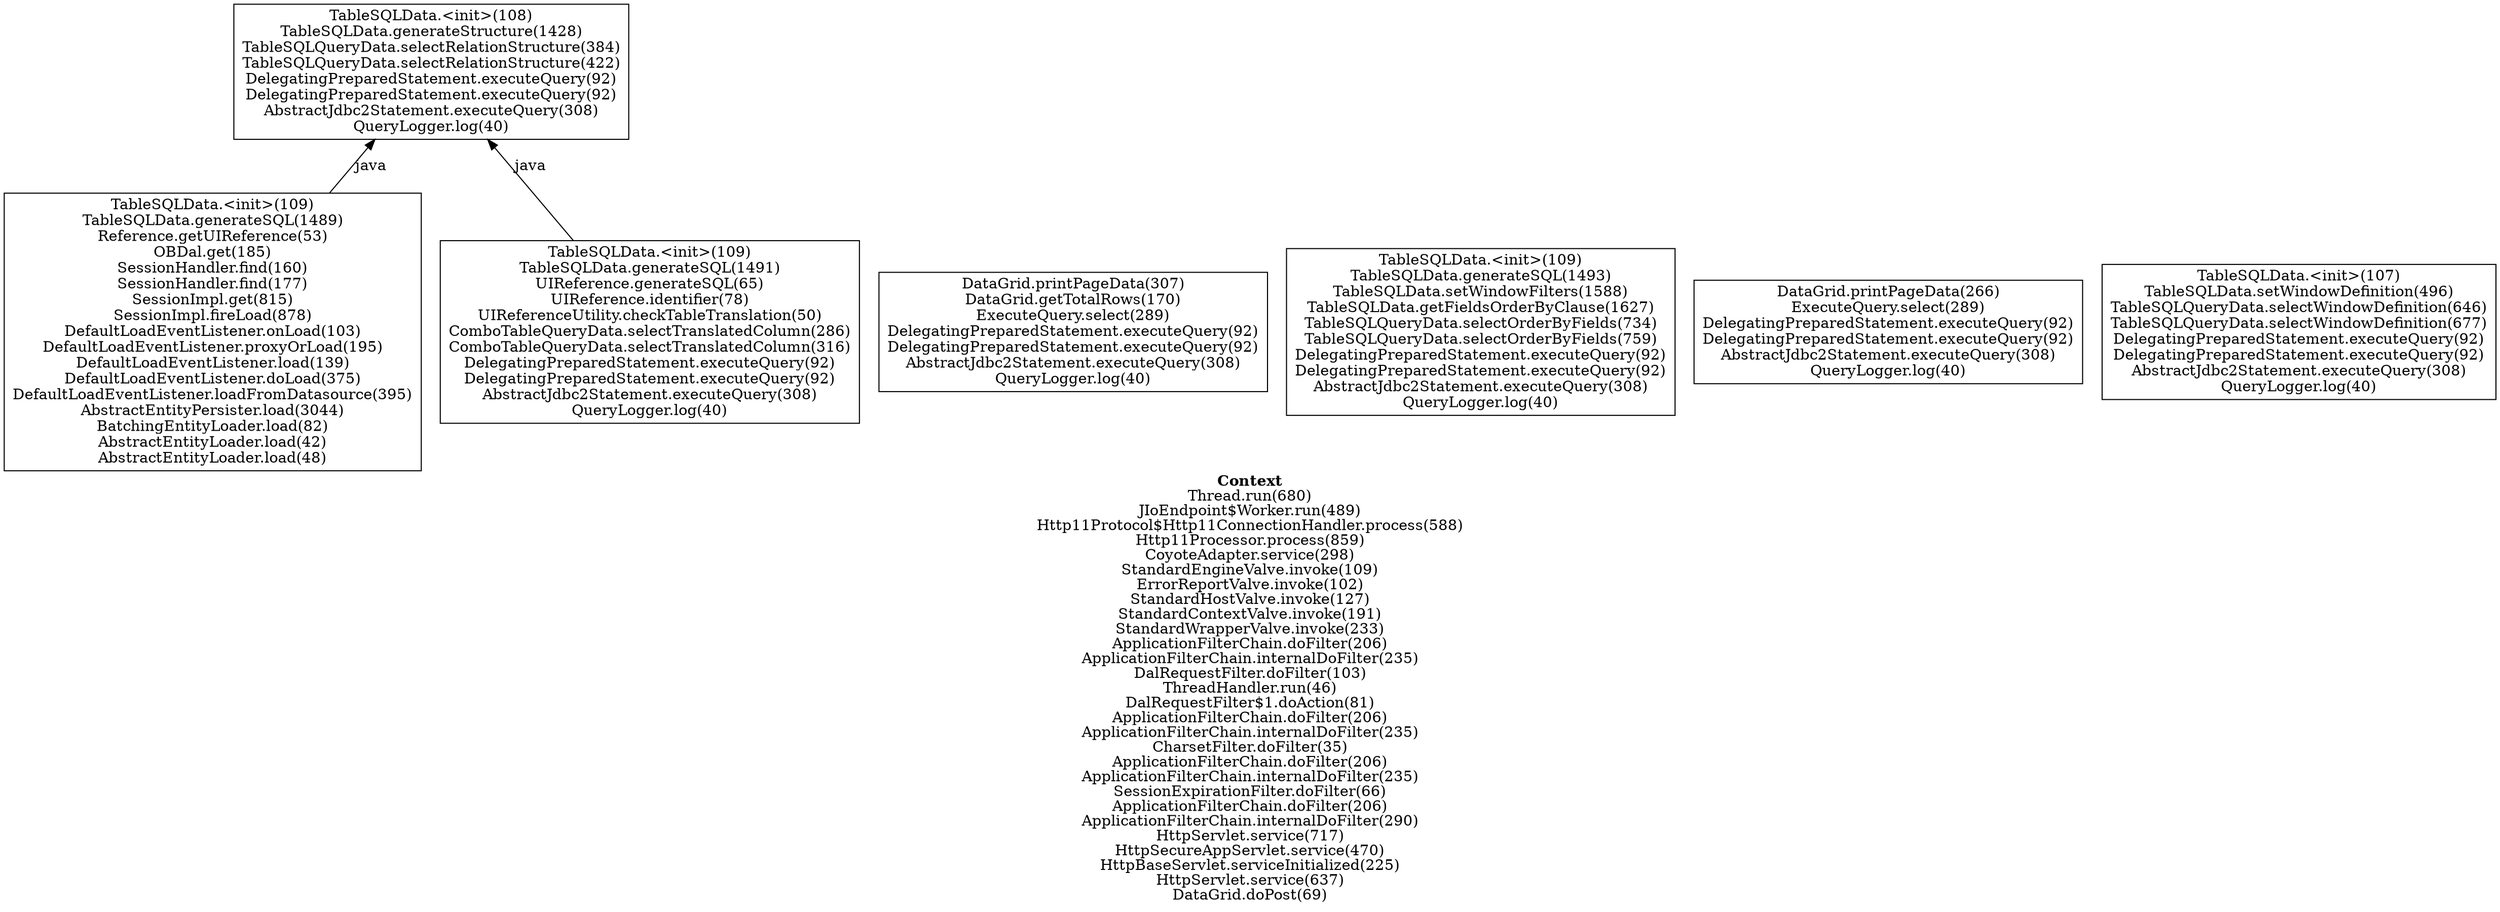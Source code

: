 digraph 2929821 { 
label=<<font face="Times-Bold">Context</font><br/>Thread.run(680)<br/>JIoEndpoint$Worker.run(489)<br/>Http11Protocol$Http11ConnectionHandler.process(588)<br/>Http11Processor.process(859)<br/>CoyoteAdapter.service(298)<br/>StandardEngineValve.invoke(109)<br/>ErrorReportValve.invoke(102)<br/>StandardHostValve.invoke(127)<br/>StandardContextValve.invoke(191)<br/>StandardWrapperValve.invoke(233)<br/>ApplicationFilterChain.doFilter(206)<br/>ApplicationFilterChain.internalDoFilter(235)<br/>DalRequestFilter.doFilter(103)<br/>ThreadHandler.run(46)<br/>DalRequestFilter$1.doAction(81)<br/>ApplicationFilterChain.doFilter(206)<br/>ApplicationFilterChain.internalDoFilter(235)<br/>CharsetFilter.doFilter(35)<br/>ApplicationFilterChain.doFilter(206)<br/>ApplicationFilterChain.internalDoFilter(235)<br/>SessionExpirationFilter.doFilter(66)<br/>ApplicationFilterChain.doFilter(206)<br/>ApplicationFilterChain.internalDoFilter(290)<br/>HttpServlet.service(717)<br/>HttpSecureAppServlet.service(470)<br/>HttpBaseServlet.serviceInitialized(225)<br/>HttpServlet.service(637)<br/>DataGrid.doPost(69)>;rankdir=BT;
1 [label="TableSQLData.<init>(109)\nTableSQLData.generateSQL(1489)\nReference.getUIReference(53)\nOBDal.get(185)\nSessionHandler.find(160)\nSessionHandler.find(177)\nSessionImpl.get(815)\nSessionImpl.fireLoad(878)\nDefaultLoadEventListener.onLoad(103)\nDefaultLoadEventListener.proxyOrLoad(195)\nDefaultLoadEventListener.load(139)\nDefaultLoadEventListener.doLoad(375)\nDefaultLoadEventListener.loadFromDatasource(395)\nAbstractEntityPersister.load(3044)\nBatchingEntityLoader.load(82)\nAbstractEntityLoader.load(42)\nAbstractEntityLoader.load(48)\n", shape=box];
2 [label="TableSQLData.<init>(109)\nTableSQLData.generateSQL(1491)\nUIReference.generateSQL(65)\nUIReference.identifier(78)\nUIReferenceUtility.checkTableTranslation(50)\nComboTableQueryData.selectTranslatedColumn(286)\nComboTableQueryData.selectTranslatedColumn(316)\nDelegatingPreparedStatement.executeQuery(92)\nDelegatingPreparedStatement.executeQuery(92)\nAbstractJdbc2Statement.executeQuery(308)\nQueryLogger.log(40)\n", shape=box];
3 [label="DataGrid.printPageData(307)\nDataGrid.getTotalRows(170)\nExecuteQuery.select(289)\nDelegatingPreparedStatement.executeQuery(92)\nDelegatingPreparedStatement.executeQuery(92)\nAbstractJdbc2Statement.executeQuery(308)\nQueryLogger.log(40)\n", shape=box];
4 [label="TableSQLData.<init>(109)\nTableSQLData.generateSQL(1493)\nTableSQLData.setWindowFilters(1588)\nTableSQLData.getFieldsOrderByClause(1627)\nTableSQLQueryData.selectOrderByFields(734)\nTableSQLQueryData.selectOrderByFields(759)\nDelegatingPreparedStatement.executeQuery(92)\nDelegatingPreparedStatement.executeQuery(92)\nAbstractJdbc2Statement.executeQuery(308)\nQueryLogger.log(40)\n", shape=box];
5 [label="DataGrid.printPageData(266)\nExecuteQuery.select(289)\nDelegatingPreparedStatement.executeQuery(92)\nDelegatingPreparedStatement.executeQuery(92)\nAbstractJdbc2Statement.executeQuery(308)\nQueryLogger.log(40)\n", shape=box];
6 [label="TableSQLData.<init>(107)\nTableSQLData.setWindowDefinition(496)\nTableSQLQueryData.selectWindowDefinition(646)\nTableSQLQueryData.selectWindowDefinition(677)\nDelegatingPreparedStatement.executeQuery(92)\nDelegatingPreparedStatement.executeQuery(92)\nAbstractJdbc2Statement.executeQuery(308)\nQueryLogger.log(40)\n", shape=box];
7 [label="TableSQLData.<init>(108)\nTableSQLData.generateStructure(1428)\nTableSQLQueryData.selectRelationStructure(384)\nTableSQLQueryData.selectRelationStructure(422)\nDelegatingPreparedStatement.executeQuery(92)\nDelegatingPreparedStatement.executeQuery(92)\nAbstractJdbc2Statement.executeQuery(308)\nQueryLogger.log(40)\n", shape=box];
1 -> 7 [label="java" color=black];
2 -> 7 [label="java" color=black];
}

